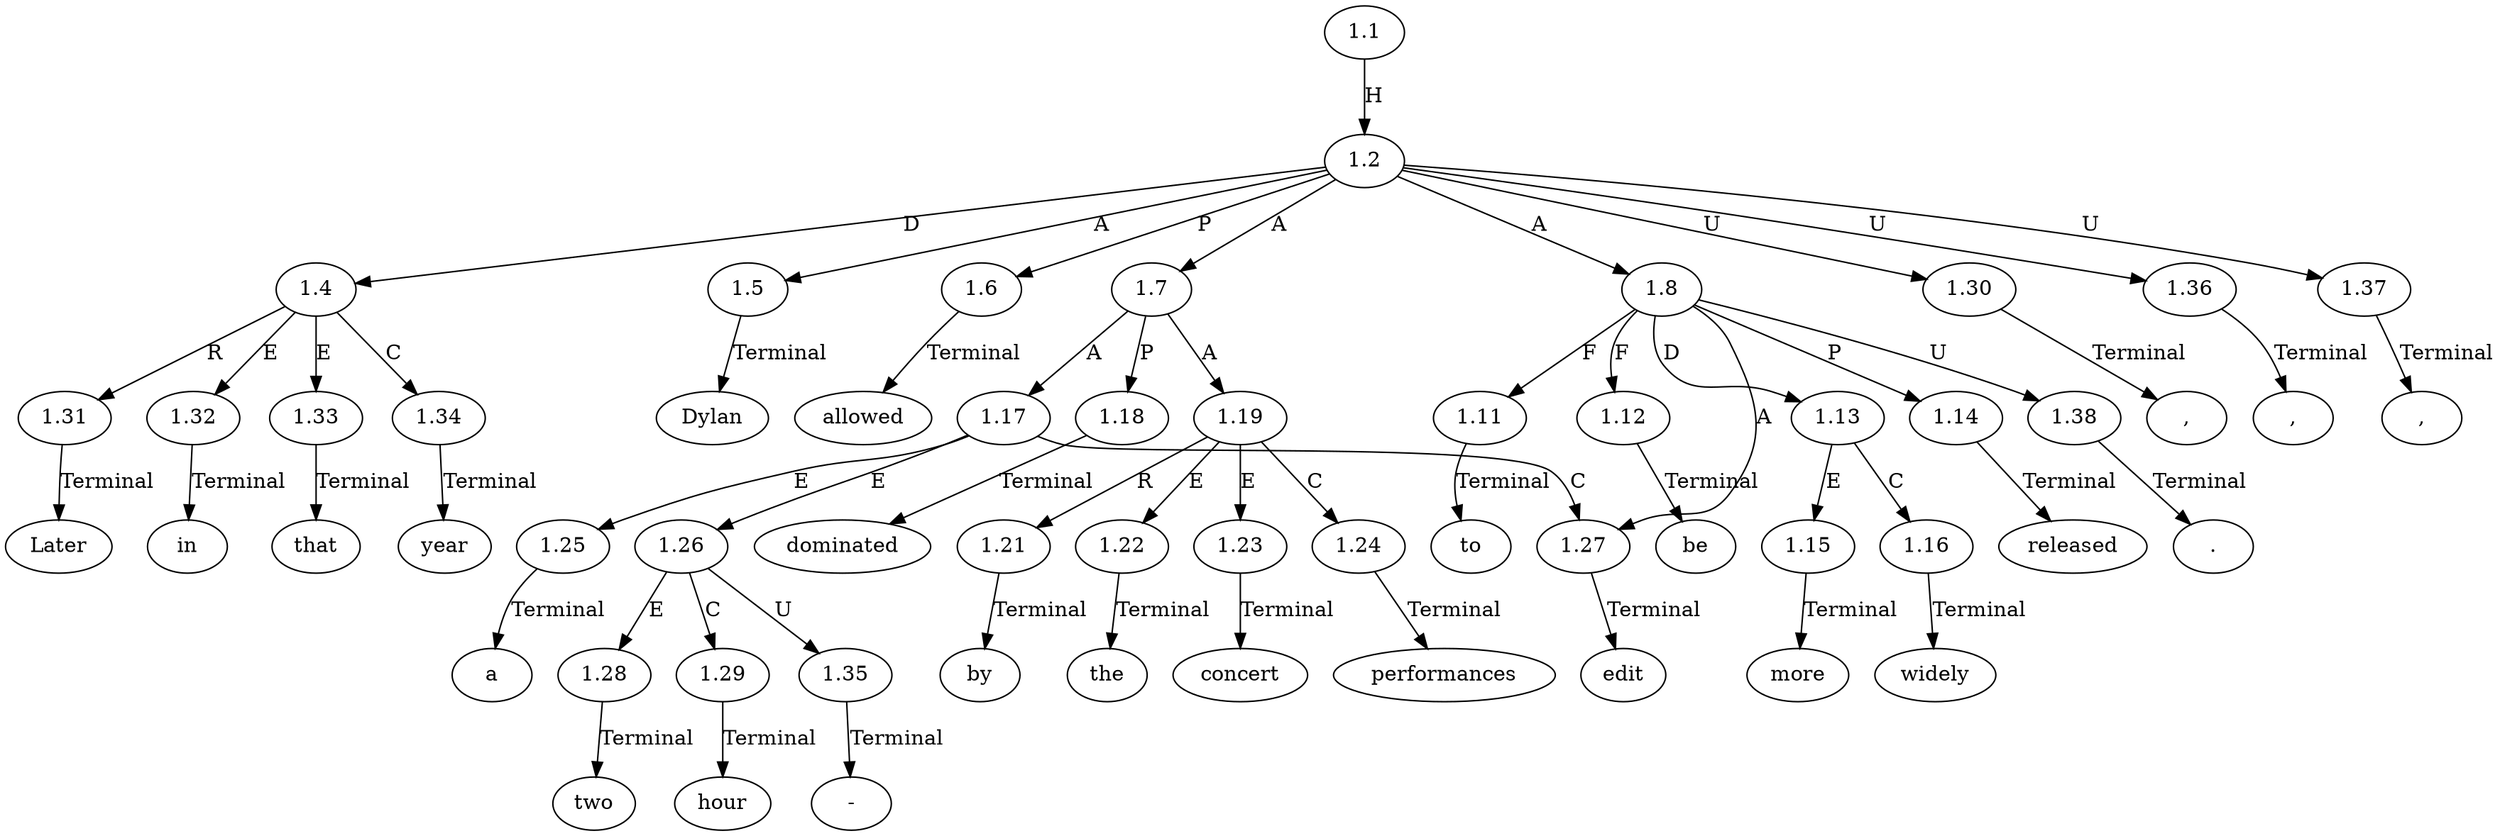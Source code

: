// Graph
digraph {
	0.1 [label=Later ordering=out]
	0.10 [label="-" ordering=out]
	0.11 [label=hour ordering=out]
	0.12 [label=edit ordering=out]
	0.13 [label="," ordering=out]
	0.14 [label=dominated ordering=out]
	0.15 [label=by ordering=out]
	0.16 [label=the ordering=out]
	0.17 [label=concert ordering=out]
	0.18 [label=performances ordering=out]
	0.19 [label="," ordering=out]
	0.2 [label=in ordering=out]
	0.20 [label=to ordering=out]
	0.21 [label=be ordering=out]
	0.22 [label=more ordering=out]
	0.23 [label=widely ordering=out]
	0.24 [label=released ordering=out]
	0.25 [label="." ordering=out]
	0.3 [label=that ordering=out]
	0.4 [label=year ordering=out]
	0.5 [label="," ordering=out]
	0.6 [label=Dylan ordering=out]
	0.7 [label=allowed ordering=out]
	0.8 [label=a ordering=out]
	0.9 [label=two ordering=out]
	1.1 [label=1.1 ordering=out]
	1.2 [label=1.2 ordering=out]
	1.4 [label=1.4 ordering=out]
	1.5 [label=1.5 ordering=out]
	1.6 [label=1.6 ordering=out]
	1.7 [label=1.7 ordering=out]
	1.8 [label=1.8 ordering=out]
	1.11 [label=1.11 ordering=out]
	1.12 [label=1.12 ordering=out]
	1.13 [label=1.13 ordering=out]
	1.14 [label=1.14 ordering=out]
	1.15 [label=1.15 ordering=out]
	1.16 [label=1.16 ordering=out]
	1.17 [label=1.17 ordering=out]
	1.18 [label=1.18 ordering=out]
	1.19 [label=1.19 ordering=out]
	1.21 [label=1.21 ordering=out]
	1.22 [label=1.22 ordering=out]
	1.23 [label=1.23 ordering=out]
	1.24 [label=1.24 ordering=out]
	1.25 [label=1.25 ordering=out]
	1.26 [label=1.26 ordering=out]
	1.27 [label=1.27 ordering=out]
	1.28 [label=1.28 ordering=out]
	1.29 [label=1.29 ordering=out]
	1.30 [label=1.30 ordering=out]
	1.31 [label=1.31 ordering=out]
	1.32 [label=1.32 ordering=out]
	1.33 [label=1.33 ordering=out]
	1.34 [label=1.34 ordering=out]
	1.35 [label=1.35 ordering=out]
	1.36 [label=1.36 ordering=out]
	1.37 [label=1.37 ordering=out]
	1.38 [label=1.38 ordering=out]
	1.1 -> 1.2 [label=H ordering=out]
	1.2 -> 1.4 [label=D ordering=out]
	1.2 -> 1.5 [label=A ordering=out]
	1.2 -> 1.6 [label=P ordering=out]
	1.2 -> 1.7 [label=A ordering=out]
	1.2 -> 1.8 [label=A ordering=out]
	1.2 -> 1.30 [label=U ordering=out]
	1.2 -> 1.36 [label=U ordering=out]
	1.2 -> 1.37 [label=U ordering=out]
	1.4 -> 1.31 [label=R ordering=out]
	1.4 -> 1.32 [label=E ordering=out]
	1.4 -> 1.33 [label=E ordering=out]
	1.4 -> 1.34 [label=C ordering=out]
	1.5 -> 0.6 [label=Terminal ordering=out]
	1.6 -> 0.7 [label=Terminal ordering=out]
	1.7 -> 1.17 [label=A ordering=out]
	1.7 -> 1.18 [label=P ordering=out]
	1.7 -> 1.19 [label=A ordering=out]
	1.8 -> 1.11 [label=F ordering=out]
	1.8 -> 1.12 [label=F ordering=out]
	1.8 -> 1.13 [label=D ordering=out]
	1.8 -> 1.14 [label=P ordering=out]
	1.8 -> 1.27 [label=A ordering=out]
	1.8 -> 1.38 [label=U ordering=out]
	1.11 -> 0.20 [label=Terminal ordering=out]
	1.12 -> 0.21 [label=Terminal ordering=out]
	1.13 -> 1.15 [label=E ordering=out]
	1.13 -> 1.16 [label=C ordering=out]
	1.14 -> 0.24 [label=Terminal ordering=out]
	1.15 -> 0.22 [label=Terminal ordering=out]
	1.16 -> 0.23 [label=Terminal ordering=out]
	1.17 -> 1.25 [label=E ordering=out]
	1.17 -> 1.26 [label=E ordering=out]
	1.17 -> 1.27 [label=C ordering=out]
	1.18 -> 0.14 [label=Terminal ordering=out]
	1.19 -> 1.21 [label=R ordering=out]
	1.19 -> 1.22 [label=E ordering=out]
	1.19 -> 1.23 [label=E ordering=out]
	1.19 -> 1.24 [label=C ordering=out]
	1.21 -> 0.15 [label=Terminal ordering=out]
	1.22 -> 0.16 [label=Terminal ordering=out]
	1.23 -> 0.17 [label=Terminal ordering=out]
	1.24 -> 0.18 [label=Terminal ordering=out]
	1.25 -> 0.8 [label=Terminal ordering=out]
	1.26 -> 1.28 [label=E ordering=out]
	1.26 -> 1.29 [label=C ordering=out]
	1.26 -> 1.35 [label=U ordering=out]
	1.27 -> 0.12 [label=Terminal ordering=out]
	1.28 -> 0.9 [label=Terminal ordering=out]
	1.29 -> 0.11 [label=Terminal ordering=out]
	1.30 -> 0.5 [label=Terminal ordering=out]
	1.31 -> 0.1 [label=Terminal ordering=out]
	1.32 -> 0.2 [label=Terminal ordering=out]
	1.33 -> 0.3 [label=Terminal ordering=out]
	1.34 -> 0.4 [label=Terminal ordering=out]
	1.35 -> 0.10 [label=Terminal ordering=out]
	1.36 -> 0.13 [label=Terminal ordering=out]
	1.37 -> 0.19 [label=Terminal ordering=out]
	1.38 -> 0.25 [label=Terminal ordering=out]
}

